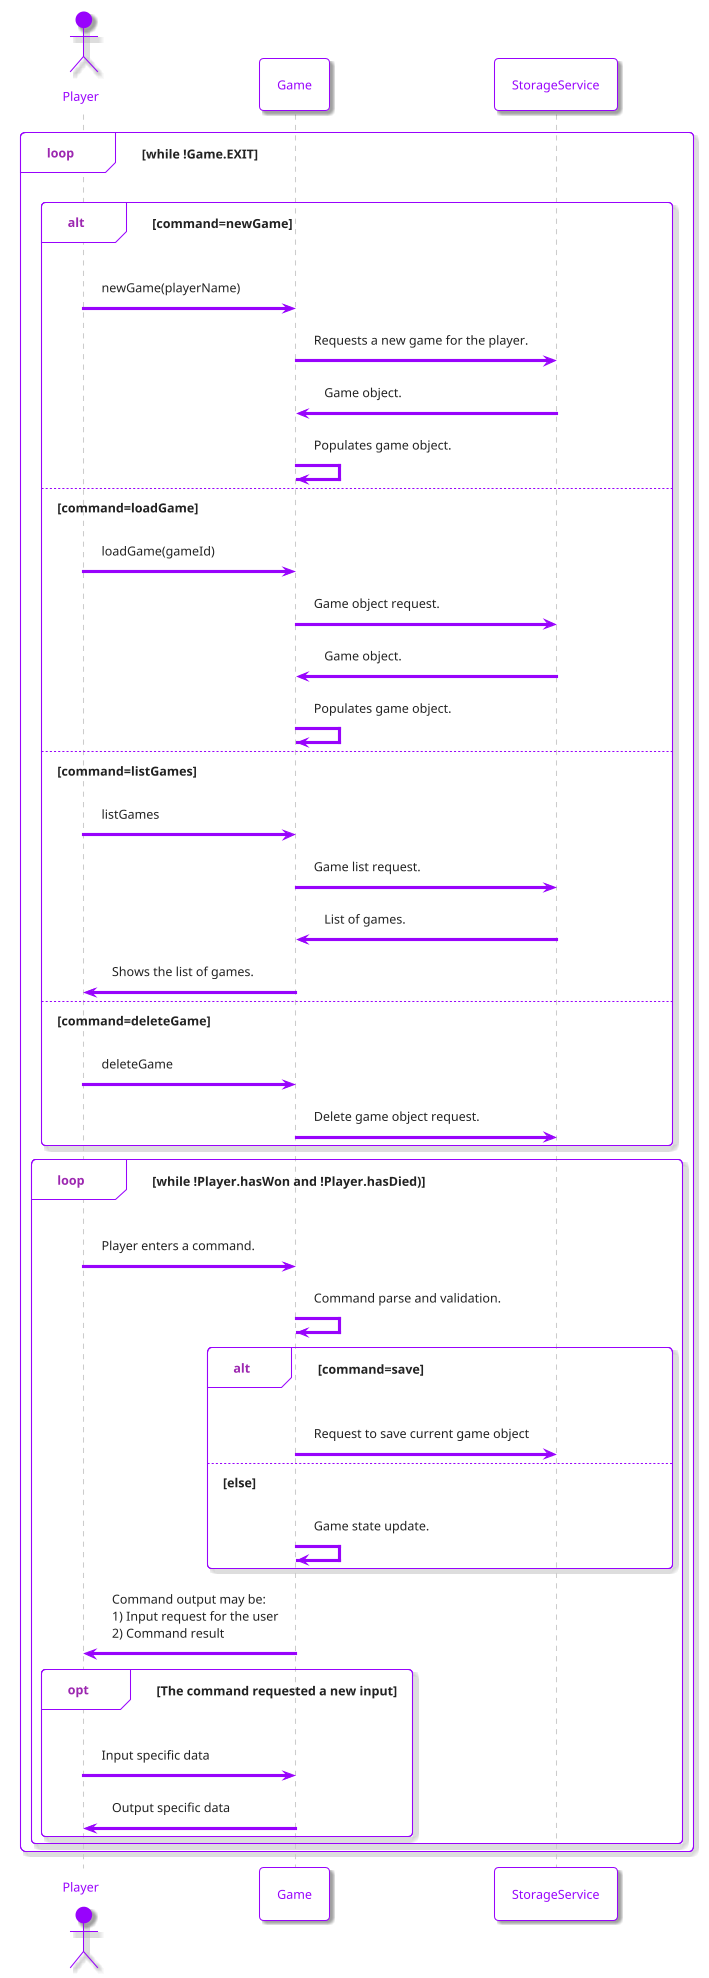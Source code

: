 @startuml
!theme materia-outline

skinparam ArrowColor #9803fc
skinparam BackgroundColor #FFFFFF
skinparam ArrowColor #9803fc
skinparam ActorBorderColor #9803fc
skinparam ActorFontColor #9803fc
skinparam ActorBackgroundColor #9803fc
skinparam ParticipantFontColor #9803fc
skinparam ParticipantBorderColor #9803fc
skinparam ParticipantBackgroundColor #FFFFFF
skinparam {
 SequenceGroupBorderColor #9803fc
}

actor Player
participant Game
participant StorageService

loop while !Game.EXIT
  alt command=newGame
    Player -> Game: newGame(playerName)
    Game -> StorageService: Requests a new game for the player.
    StorageService -> Game: Game object.
    Game -> Game: Populates game object.
  else command=loadGame
    Player -> Game: loadGame(gameId)
    Game -> StorageService: Game object request.
    StorageService -> Game: Game object.
    Game -> Game: Populates game object.
  else command=listGames
    Player -> Game: listGames
    Game -> StorageService: Game list request.
    StorageService -> Game: List of games.
    Game -> Player: Shows the list of games.
  else command=deleteGame
    Player -> Game: deleteGame
    Game -> StorageService: Delete game object request.
  end

  loop while !Player.hasWon and !Player.hasDied)
    Player -> Game: Player enters a command.
    Game -> Game: Command parse and validation.

    alt command=save
      Game -> StorageService: Request to save current game object
    else else
      Game -> Game: Game state update.
    end

    Game -> Player: Command output may be:\n1) Input request for the user\n2) Command result
    opt The command requested a new input
      Player -> Game: Input specific data
      Game -> Player: Output specific data
    end
  end
end

@enduml